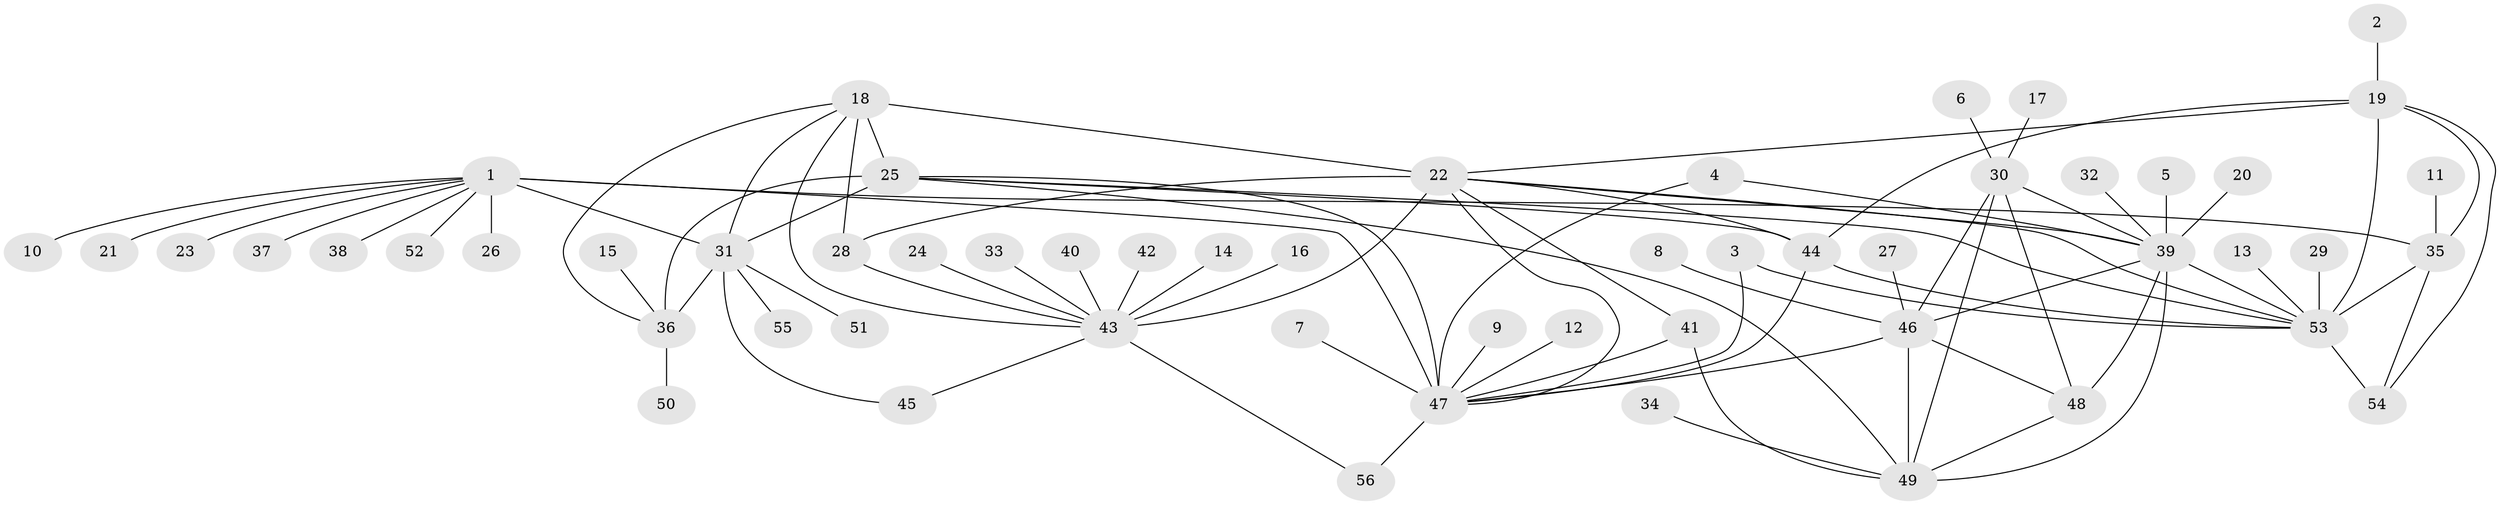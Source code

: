 // original degree distribution, {5: 0.044642857142857144, 15: 0.008928571428571428, 11: 0.008928571428571428, 4: 0.008928571428571428, 6: 0.044642857142857144, 10: 0.017857142857142856, 12: 0.017857142857142856, 8: 0.044642857142857144, 9: 0.026785714285714284, 7: 0.008928571428571428, 1: 0.5267857142857143, 2: 0.20535714285714285, 3: 0.03571428571428571}
// Generated by graph-tools (version 1.1) at 2025/50/03/09/25 03:50:42]
// undirected, 56 vertices, 88 edges
graph export_dot {
graph [start="1"]
  node [color=gray90,style=filled];
  1;
  2;
  3;
  4;
  5;
  6;
  7;
  8;
  9;
  10;
  11;
  12;
  13;
  14;
  15;
  16;
  17;
  18;
  19;
  20;
  21;
  22;
  23;
  24;
  25;
  26;
  27;
  28;
  29;
  30;
  31;
  32;
  33;
  34;
  35;
  36;
  37;
  38;
  39;
  40;
  41;
  42;
  43;
  44;
  45;
  46;
  47;
  48;
  49;
  50;
  51;
  52;
  53;
  54;
  55;
  56;
  1 -- 10 [weight=1.0];
  1 -- 21 [weight=1.0];
  1 -- 23 [weight=1.0];
  1 -- 26 [weight=1.0];
  1 -- 31 [weight=1.0];
  1 -- 35 [weight=1.0];
  1 -- 37 [weight=1.0];
  1 -- 38 [weight=1.0];
  1 -- 47 [weight=4.0];
  1 -- 52 [weight=1.0];
  2 -- 19 [weight=1.0];
  3 -- 47 [weight=1.0];
  3 -- 53 [weight=1.0];
  4 -- 39 [weight=1.0];
  4 -- 47 [weight=1.0];
  5 -- 39 [weight=1.0];
  6 -- 30 [weight=1.0];
  7 -- 47 [weight=1.0];
  8 -- 46 [weight=1.0];
  9 -- 47 [weight=1.0];
  11 -- 35 [weight=1.0];
  12 -- 47 [weight=1.0];
  13 -- 53 [weight=1.0];
  14 -- 43 [weight=1.0];
  15 -- 36 [weight=1.0];
  16 -- 43 [weight=1.0];
  17 -- 30 [weight=1.0];
  18 -- 22 [weight=2.0];
  18 -- 25 [weight=2.0];
  18 -- 28 [weight=1.0];
  18 -- 31 [weight=1.0];
  18 -- 36 [weight=1.0];
  18 -- 43 [weight=1.0];
  19 -- 22 [weight=1.0];
  19 -- 35 [weight=1.0];
  19 -- 44 [weight=1.0];
  19 -- 53 [weight=2.0];
  19 -- 54 [weight=1.0];
  20 -- 39 [weight=1.0];
  22 -- 28 [weight=2.0];
  22 -- 39 [weight=1.0];
  22 -- 41 [weight=1.0];
  22 -- 43 [weight=2.0];
  22 -- 44 [weight=1.0];
  22 -- 47 [weight=1.0];
  22 -- 53 [weight=1.0];
  24 -- 43 [weight=1.0];
  25 -- 31 [weight=2.0];
  25 -- 36 [weight=2.0];
  25 -- 44 [weight=1.0];
  25 -- 47 [weight=1.0];
  25 -- 49 [weight=1.0];
  25 -- 53 [weight=1.0];
  27 -- 46 [weight=1.0];
  28 -- 43 [weight=1.0];
  29 -- 53 [weight=1.0];
  30 -- 39 [weight=1.0];
  30 -- 46 [weight=1.0];
  30 -- 48 [weight=1.0];
  30 -- 49 [weight=1.0];
  31 -- 36 [weight=1.0];
  31 -- 45 [weight=1.0];
  31 -- 51 [weight=1.0];
  31 -- 55 [weight=1.0];
  32 -- 39 [weight=1.0];
  33 -- 43 [weight=1.0];
  34 -- 49 [weight=1.0];
  35 -- 53 [weight=2.0];
  35 -- 54 [weight=1.0];
  36 -- 50 [weight=1.0];
  39 -- 46 [weight=1.0];
  39 -- 48 [weight=1.0];
  39 -- 49 [weight=1.0];
  39 -- 53 [weight=1.0];
  40 -- 43 [weight=1.0];
  41 -- 47 [weight=1.0];
  41 -- 49 [weight=1.0];
  42 -- 43 [weight=1.0];
  43 -- 45 [weight=1.0];
  43 -- 56 [weight=1.0];
  44 -- 47 [weight=1.0];
  44 -- 53 [weight=1.0];
  46 -- 47 [weight=1.0];
  46 -- 48 [weight=1.0];
  46 -- 49 [weight=1.0];
  47 -- 56 [weight=1.0];
  48 -- 49 [weight=1.0];
  53 -- 54 [weight=2.0];
}
